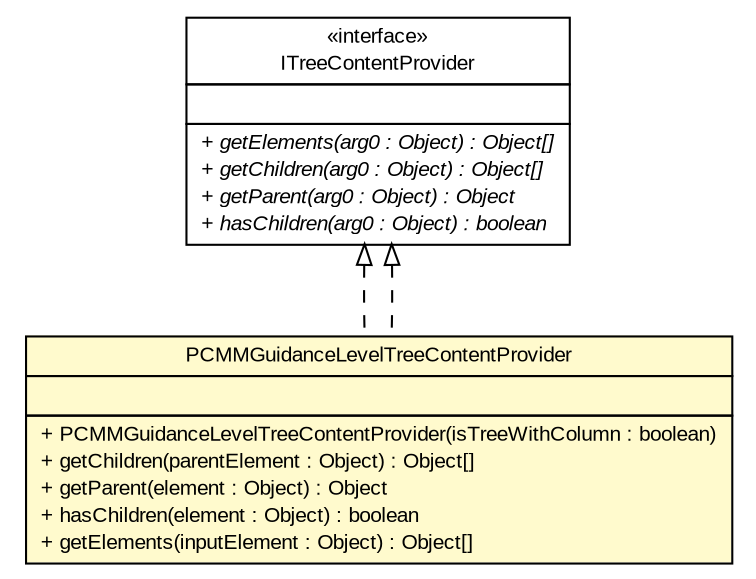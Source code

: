 #!/usr/local/bin/dot
#
# Class diagram 
# Generated by UMLGraph version R5_6-24-gf6e263 (http://www.umlgraph.org/)
#

digraph G {
	edge [fontname="arial",fontsize=10,labelfontname="arial",labelfontsize=10];
	node [fontname="arial",fontsize=10,shape=plaintext];
	nodesep=0.25;
	ranksep=0.5;
	// gov.sandia.cf.parts.ui.pcmm.editors.PCMMGuidanceLevelTreeContentProvider
	c271600 [label=<<table title="gov.sandia.cf.parts.ui.pcmm.editors.PCMMGuidanceLevelTreeContentProvider" border="0" cellborder="1" cellspacing="0" cellpadding="2" port="p" bgcolor="lemonChiffon" href="./PCMMGuidanceLevelTreeContentProvider.html">
		<tr><td><table border="0" cellspacing="0" cellpadding="1">
<tr><td align="center" balign="center"> PCMMGuidanceLevelTreeContentProvider </td></tr>
		</table></td></tr>
		<tr><td><table border="0" cellspacing="0" cellpadding="1">
<tr><td align="left" balign="left">  </td></tr>
		</table></td></tr>
		<tr><td><table border="0" cellspacing="0" cellpadding="1">
<tr><td align="left" balign="left"> + PCMMGuidanceLevelTreeContentProvider(isTreeWithColumn : boolean) </td></tr>
<tr><td align="left" balign="left"> + getChildren(parentElement : Object) : Object[] </td></tr>
<tr><td align="left" balign="left"> + getParent(element : Object) : Object </td></tr>
<tr><td align="left" balign="left"> + hasChildren(element : Object) : boolean </td></tr>
<tr><td align="left" balign="left"> + getElements(inputElement : Object) : Object[] </td></tr>
		</table></td></tr>
		</table>>, URL="./PCMMGuidanceLevelTreeContentProvider.html", fontname="arial", fontcolor="black", fontsize=10.0];
	//gov.sandia.cf.parts.ui.pcmm.editors.PCMMGuidanceLevelTreeContentProvider implements org.eclipse.jface.viewers.ITreeContentProvider
	c271779:p -> c271600:p [dir=back,arrowtail=empty,style=dashed];
	//gov.sandia.cf.parts.ui.pcmm.editors.PCMMGuidanceLevelTreeContentProvider implements org.eclipse.jface.viewers.ITreeContentProvider
	c271779:p -> c271600:p [dir=back,arrowtail=empty,style=dashed];
	// org.eclipse.jface.viewers.ITreeContentProvider
	c271779 [label=<<table title="org.eclipse.jface.viewers.ITreeContentProvider" border="0" cellborder="1" cellspacing="0" cellpadding="2" port="p" href="http://java.sun.com/j2se/1.4.2/docs/api/org/eclipse/jface/viewers/ITreeContentProvider.html">
		<tr><td><table border="0" cellspacing="0" cellpadding="1">
<tr><td align="center" balign="center"> &#171;interface&#187; </td></tr>
<tr><td align="center" balign="center"> ITreeContentProvider </td></tr>
		</table></td></tr>
		<tr><td><table border="0" cellspacing="0" cellpadding="1">
<tr><td align="left" balign="left">  </td></tr>
		</table></td></tr>
		<tr><td><table border="0" cellspacing="0" cellpadding="1">
<tr><td align="left" balign="left"><font face="arial italic" point-size="10.0"> + getElements(arg0 : Object) : Object[] </font></td></tr>
<tr><td align="left" balign="left"><font face="arial italic" point-size="10.0"> + getChildren(arg0 : Object) : Object[] </font></td></tr>
<tr><td align="left" balign="left"><font face="arial italic" point-size="10.0"> + getParent(arg0 : Object) : Object </font></td></tr>
<tr><td align="left" balign="left"><font face="arial italic" point-size="10.0"> + hasChildren(arg0 : Object) : boolean </font></td></tr>
		</table></td></tr>
		</table>>, URL="http://java.sun.com/j2se/1.4.2/docs/api/org/eclipse/jface/viewers/ITreeContentProvider.html", fontname="arial", fontcolor="black", fontsize=10.0];
}

